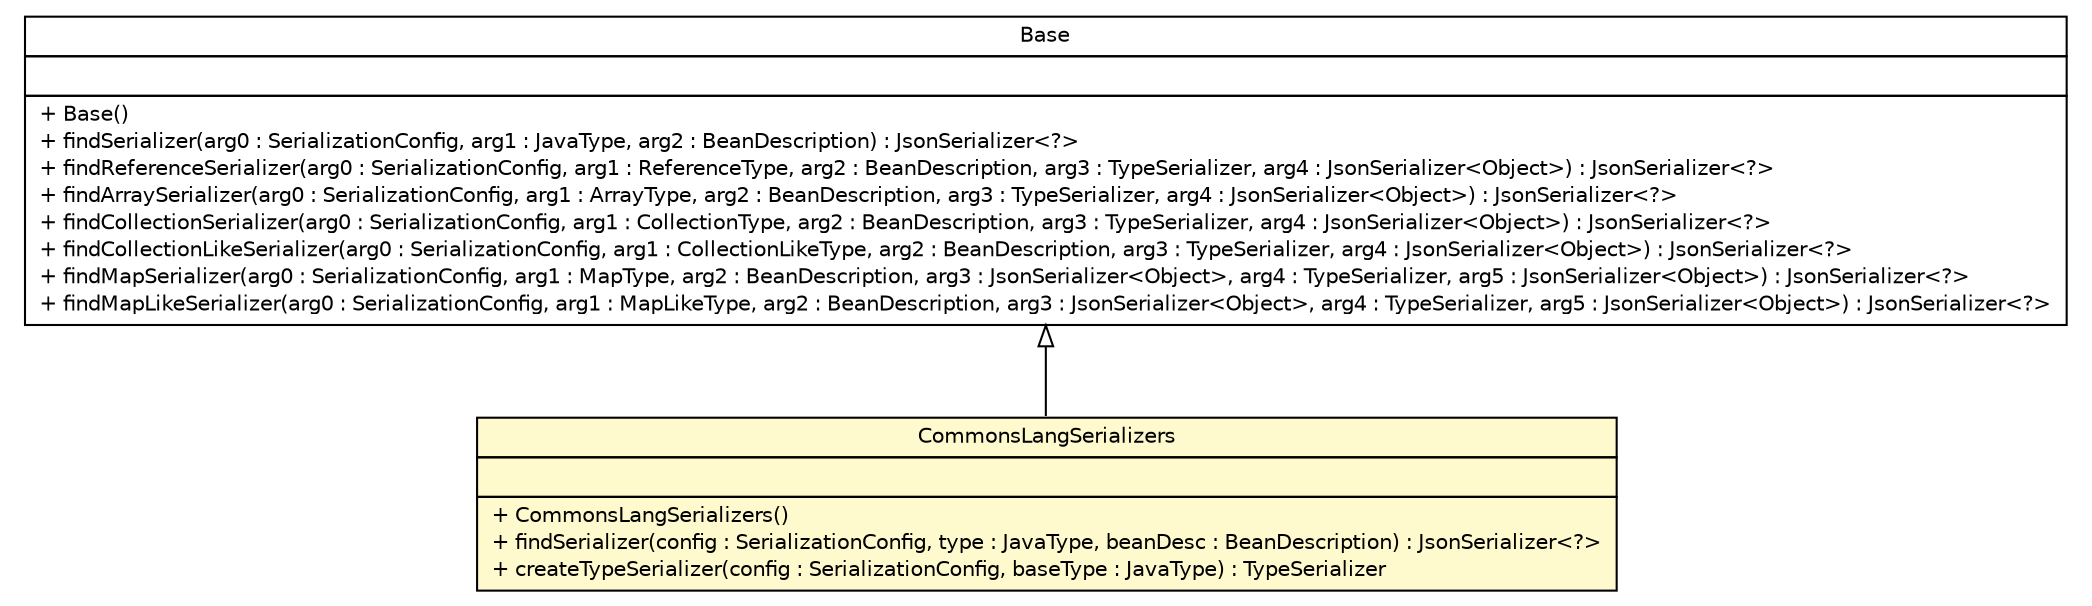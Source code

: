 #!/usr/local/bin/dot
#
# Class diagram 
# Generated by UMLGraph version R5_6-24-gf6e263 (http://www.umlgraph.org/)
#

digraph G {
	edge [fontname="Helvetica",fontsize=10,labelfontname="Helvetica",labelfontsize=10];
	node [fontname="Helvetica",fontsize=10,shape=plaintext];
	nodesep=0.25;
	ranksep=0.5;
	// top.infra.jackson2.CommonsLangSerializers
	c978 [label=<<table title="top.infra.jackson2.CommonsLangSerializers" border="0" cellborder="1" cellspacing="0" cellpadding="2" port="p" bgcolor="lemonChiffon" href="./CommonsLangSerializers.html">
		<tr><td><table border="0" cellspacing="0" cellpadding="1">
<tr><td align="center" balign="center"> CommonsLangSerializers </td></tr>
		</table></td></tr>
		<tr><td><table border="0" cellspacing="0" cellpadding="1">
<tr><td align="left" balign="left">  </td></tr>
		</table></td></tr>
		<tr><td><table border="0" cellspacing="0" cellpadding="1">
<tr><td align="left" balign="left"> + CommonsLangSerializers() </td></tr>
<tr><td align="left" balign="left"> + findSerializer(config : SerializationConfig, type : JavaType, beanDesc : BeanDescription) : JsonSerializer&lt;?&gt; </td></tr>
<tr><td align="left" balign="left"> + createTypeSerializer(config : SerializationConfig, baseType : JavaType) : TypeSerializer </td></tr>
		</table></td></tr>
		</table>>, URL="./CommonsLangSerializers.html", fontname="Helvetica", fontcolor="black", fontsize=10.0];
	//top.infra.jackson2.CommonsLangSerializers extends com.fasterxml.jackson.databind.ser.Serializers.Base
	c999:p -> c978:p [dir=back,arrowtail=empty];
	// com.fasterxml.jackson.databind.ser.Serializers.Base
	c999 [label=<<table title="com.fasterxml.jackson.databind.ser.Serializers.Base" border="0" cellborder="1" cellspacing="0" cellpadding="2" port="p" href="http://java.sun.com/j2se/1.4.2/docs/api/com/fasterxml/jackson/databind/ser/Serializers/Base.html">
		<tr><td><table border="0" cellspacing="0" cellpadding="1">
<tr><td align="center" balign="center"> Base </td></tr>
		</table></td></tr>
		<tr><td><table border="0" cellspacing="0" cellpadding="1">
<tr><td align="left" balign="left">  </td></tr>
		</table></td></tr>
		<tr><td><table border="0" cellspacing="0" cellpadding="1">
<tr><td align="left" balign="left"> + Base() </td></tr>
<tr><td align="left" balign="left"> + findSerializer(arg0 : SerializationConfig, arg1 : JavaType, arg2 : BeanDescription) : JsonSerializer&lt;?&gt; </td></tr>
<tr><td align="left" balign="left"> + findReferenceSerializer(arg0 : SerializationConfig, arg1 : ReferenceType, arg2 : BeanDescription, arg3 : TypeSerializer, arg4 : JsonSerializer&lt;Object&gt;) : JsonSerializer&lt;?&gt; </td></tr>
<tr><td align="left" balign="left"> + findArraySerializer(arg0 : SerializationConfig, arg1 : ArrayType, arg2 : BeanDescription, arg3 : TypeSerializer, arg4 : JsonSerializer&lt;Object&gt;) : JsonSerializer&lt;?&gt; </td></tr>
<tr><td align="left" balign="left"> + findCollectionSerializer(arg0 : SerializationConfig, arg1 : CollectionType, arg2 : BeanDescription, arg3 : TypeSerializer, arg4 : JsonSerializer&lt;Object&gt;) : JsonSerializer&lt;?&gt; </td></tr>
<tr><td align="left" balign="left"> + findCollectionLikeSerializer(arg0 : SerializationConfig, arg1 : CollectionLikeType, arg2 : BeanDescription, arg3 : TypeSerializer, arg4 : JsonSerializer&lt;Object&gt;) : JsonSerializer&lt;?&gt; </td></tr>
<tr><td align="left" balign="left"> + findMapSerializer(arg0 : SerializationConfig, arg1 : MapType, arg2 : BeanDescription, arg3 : JsonSerializer&lt;Object&gt;, arg4 : TypeSerializer, arg5 : JsonSerializer&lt;Object&gt;) : JsonSerializer&lt;?&gt; </td></tr>
<tr><td align="left" balign="left"> + findMapLikeSerializer(arg0 : SerializationConfig, arg1 : MapLikeType, arg2 : BeanDescription, arg3 : JsonSerializer&lt;Object&gt;, arg4 : TypeSerializer, arg5 : JsonSerializer&lt;Object&gt;) : JsonSerializer&lt;?&gt; </td></tr>
		</table></td></tr>
		</table>>, URL="http://java.sun.com/j2se/1.4.2/docs/api/com/fasterxml/jackson/databind/ser/Serializers/Base.html", fontname="Helvetica", fontcolor="black", fontsize=10.0];
}

